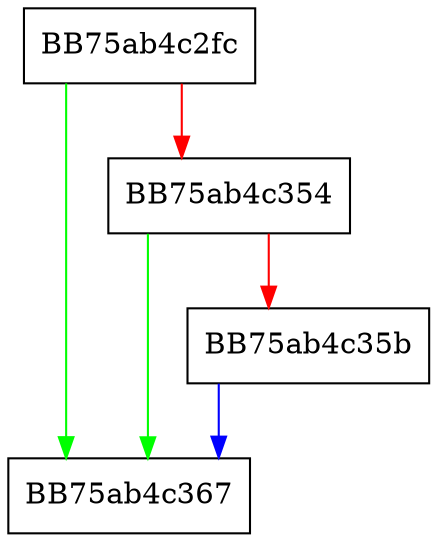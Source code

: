 digraph addWhereTerm {
  node [shape="box"];
  graph [splines=ortho];
  BB75ab4c2fc -> BB75ab4c367 [color="green"];
  BB75ab4c2fc -> BB75ab4c354 [color="red"];
  BB75ab4c354 -> BB75ab4c367 [color="green"];
  BB75ab4c354 -> BB75ab4c35b [color="red"];
  BB75ab4c35b -> BB75ab4c367 [color="blue"];
}